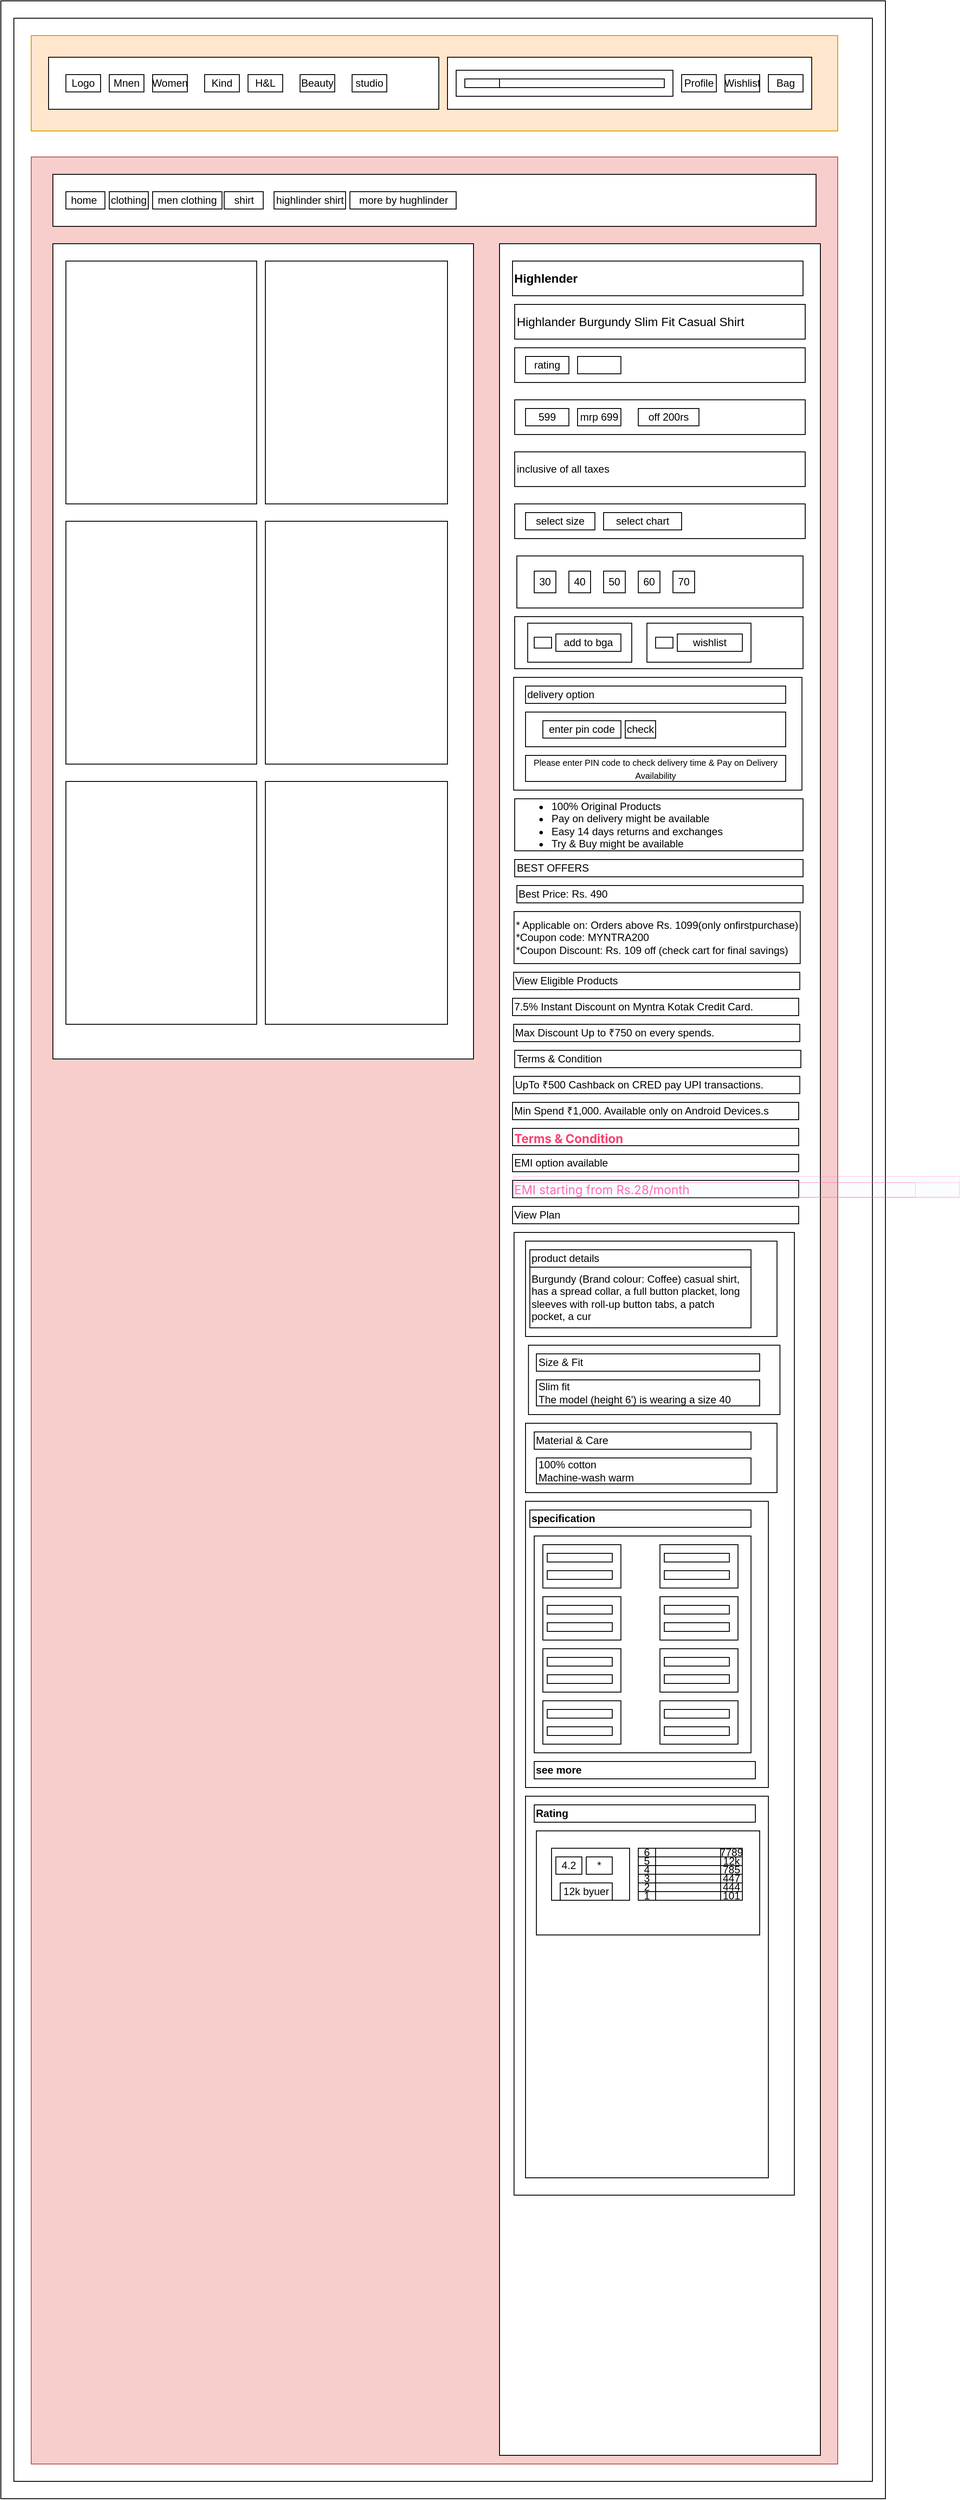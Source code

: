 <mxfile version="21.6.8" type="device">
  <diagram id="67NI3wRKLEbIiYQxz4P_" name="Page-1">
    <mxGraphModel dx="1913" dy="601" grid="1" gridSize="10" guides="1" tooltips="1" connect="1" arrows="1" fold="1" page="1" pageScale="1" pageWidth="850" pageHeight="1100" math="0" shadow="0">
      <root>
        <mxCell id="0" />
        <mxCell id="1" parent="0" />
        <mxCell id="KwiP_68rS-j3VZe4F8YW-1" value="" style="rounded=0;whiteSpace=wrap;html=1;" parent="1" vertex="1">
          <mxGeometry x="-275" y="30" width="1020" height="2880" as="geometry" />
        </mxCell>
        <mxCell id="KwiP_68rS-j3VZe4F8YW-2" value="" style="rounded=0;whiteSpace=wrap;html=1;" parent="1" vertex="1">
          <mxGeometry x="-260" y="50" width="990" height="2840" as="geometry" />
        </mxCell>
        <mxCell id="KwiP_68rS-j3VZe4F8YW-3" value="" style="rounded=0;whiteSpace=wrap;html=1;fillColor=#ffe6cc;strokeColor=#d79b00;" parent="1" vertex="1">
          <mxGeometry x="-240" y="70" width="930" height="110" as="geometry" />
        </mxCell>
        <mxCell id="KwiP_68rS-j3VZe4F8YW-4" value="" style="rounded=0;whiteSpace=wrap;html=1;" parent="1" vertex="1">
          <mxGeometry x="-220" y="95" width="450" height="60" as="geometry" />
        </mxCell>
        <mxCell id="KwiP_68rS-j3VZe4F8YW-5" value="" style="rounded=0;whiteSpace=wrap;html=1;" parent="1" vertex="1">
          <mxGeometry x="240" y="95" width="420" height="60" as="geometry" />
        </mxCell>
        <mxCell id="KwiP_68rS-j3VZe4F8YW-6" value="Mnen" style="rounded=1;whiteSpace=wrap;html=1;arcSize=0;" parent="1" vertex="1">
          <mxGeometry x="-150" y="115" width="40" height="20" as="geometry" />
        </mxCell>
        <mxCell id="KwiP_68rS-j3VZe4F8YW-7" value="Women" style="rounded=1;whiteSpace=wrap;html=1;arcSize=0;" parent="1" vertex="1">
          <mxGeometry x="-100" y="115" width="40" height="20" as="geometry" />
        </mxCell>
        <mxCell id="KwiP_68rS-j3VZe4F8YW-8" value="Kind" style="rounded=1;whiteSpace=wrap;html=1;arcSize=0;" parent="1" vertex="1">
          <mxGeometry x="-40" y="115" width="40" height="20" as="geometry" />
        </mxCell>
        <mxCell id="KwiP_68rS-j3VZe4F8YW-9" value="H&amp;amp;L" style="rounded=1;whiteSpace=wrap;html=1;arcSize=0;" parent="1" vertex="1">
          <mxGeometry x="10" y="115" width="40" height="20" as="geometry" />
        </mxCell>
        <mxCell id="KwiP_68rS-j3VZe4F8YW-10" value="Beauty" style="rounded=1;whiteSpace=wrap;html=1;arcSize=0;" parent="1" vertex="1">
          <mxGeometry x="70" y="115" width="40" height="20" as="geometry" />
        </mxCell>
        <mxCell id="KwiP_68rS-j3VZe4F8YW-11" value="studio" style="rounded=1;whiteSpace=wrap;html=1;arcSize=0;" parent="1" vertex="1">
          <mxGeometry x="130" y="115" width="40" height="20" as="geometry" />
        </mxCell>
        <mxCell id="KwiP_68rS-j3VZe4F8YW-12" value="Logo" style="rounded=1;whiteSpace=wrap;html=1;arcSize=0;" parent="1" vertex="1">
          <mxGeometry x="-200" y="115" width="40" height="20" as="geometry" />
        </mxCell>
        <mxCell id="KwiP_68rS-j3VZe4F8YW-13" value="Profile" style="rounded=1;whiteSpace=wrap;html=1;arcSize=0;" parent="1" vertex="1">
          <mxGeometry x="510" y="115" width="40" height="20" as="geometry" />
        </mxCell>
        <mxCell id="KwiP_68rS-j3VZe4F8YW-14" value="Wishlist" style="rounded=1;whiteSpace=wrap;html=1;arcSize=0;" parent="1" vertex="1">
          <mxGeometry x="560" y="115" width="40" height="20" as="geometry" />
        </mxCell>
        <mxCell id="KwiP_68rS-j3VZe4F8YW-15" value="Bag" style="rounded=1;whiteSpace=wrap;html=1;arcSize=0;" parent="1" vertex="1">
          <mxGeometry x="610" y="115" width="40" height="20" as="geometry" />
        </mxCell>
        <mxCell id="KwiP_68rS-j3VZe4F8YW-16" value="" style="rounded=0;whiteSpace=wrap;html=1;" parent="1" vertex="1">
          <mxGeometry x="250" y="110" width="250" height="30" as="geometry" />
        </mxCell>
        <mxCell id="KwiP_68rS-j3VZe4F8YW-17" value="" style="rounded=0;whiteSpace=wrap;html=1;" parent="1" vertex="1">
          <mxGeometry x="300" y="120" width="190" height="10" as="geometry" />
        </mxCell>
        <mxCell id="KwiP_68rS-j3VZe4F8YW-18" value="" style="rounded=1;whiteSpace=wrap;html=1;arcSize=0;" parent="1" vertex="1">
          <mxGeometry x="260" y="120" width="40" height="10" as="geometry" />
        </mxCell>
        <mxCell id="KwiP_68rS-j3VZe4F8YW-19" value="" style="rounded=0;whiteSpace=wrap;html=1;fillColor=#f8cecc;strokeColor=#b85450;" parent="1" vertex="1">
          <mxGeometry x="-240" y="210" width="930" height="2660" as="geometry" />
        </mxCell>
        <mxCell id="KwiP_68rS-j3VZe4F8YW-20" value="" style="rounded=0;whiteSpace=wrap;html=1;" parent="1" vertex="1">
          <mxGeometry x="-215" y="230" width="880" height="60" as="geometry" />
        </mxCell>
        <mxCell id="KwiP_68rS-j3VZe4F8YW-21" value="home&amp;nbsp;" style="rounded=0;whiteSpace=wrap;html=1;" parent="1" vertex="1">
          <mxGeometry x="-200" y="250" width="45" height="20" as="geometry" />
        </mxCell>
        <mxCell id="KwiP_68rS-j3VZe4F8YW-22" value="clothing" style="rounded=0;whiteSpace=wrap;html=1;" parent="1" vertex="1">
          <mxGeometry x="-150" y="250" width="45" height="20" as="geometry" />
        </mxCell>
        <mxCell id="KwiP_68rS-j3VZe4F8YW-23" value="men clothing" style="rounded=0;whiteSpace=wrap;html=1;" parent="1" vertex="1">
          <mxGeometry x="-100" y="250" width="80" height="20" as="geometry" />
        </mxCell>
        <mxCell id="KwiP_68rS-j3VZe4F8YW-24" value="shirt" style="rounded=0;whiteSpace=wrap;html=1;" parent="1" vertex="1">
          <mxGeometry x="-17.5" y="250" width="45" height="20" as="geometry" />
        </mxCell>
        <mxCell id="KwiP_68rS-j3VZe4F8YW-25" value="highlinder shirt" style="rounded=0;whiteSpace=wrap;html=1;" parent="1" vertex="1">
          <mxGeometry x="40" y="250" width="82.5" height="20" as="geometry" />
        </mxCell>
        <mxCell id="KwiP_68rS-j3VZe4F8YW-26" value="more by hughlinder" style="rounded=0;whiteSpace=wrap;html=1;" parent="1" vertex="1">
          <mxGeometry x="127.5" y="250" width="122.5" height="20" as="geometry" />
        </mxCell>
        <mxCell id="KwiP_68rS-j3VZe4F8YW-27" value="" style="rounded=0;whiteSpace=wrap;html=1;" parent="1" vertex="1">
          <mxGeometry x="-215" y="310" width="485" height="940" as="geometry" />
        </mxCell>
        <mxCell id="KwiP_68rS-j3VZe4F8YW-28" value="" style="rounded=0;whiteSpace=wrap;html=1;" parent="1" vertex="1">
          <mxGeometry x="300" y="310" width="370" height="2550" as="geometry" />
        </mxCell>
        <mxCell id="KwiP_68rS-j3VZe4F8YW-29" value="" style="rounded=0;whiteSpace=wrap;html=1;" parent="1" vertex="1">
          <mxGeometry x="-200" y="330" width="220" height="280" as="geometry" />
        </mxCell>
        <mxCell id="KwiP_68rS-j3VZe4F8YW-31" value="" style="rounded=0;whiteSpace=wrap;html=1;" parent="1" vertex="1">
          <mxGeometry x="30" y="330" width="210" height="280" as="geometry" />
        </mxCell>
        <mxCell id="KwiP_68rS-j3VZe4F8YW-32" value="" style="rounded=0;whiteSpace=wrap;html=1;" parent="1" vertex="1">
          <mxGeometry x="-200" y="630" width="220" height="280" as="geometry" />
        </mxCell>
        <mxCell id="KwiP_68rS-j3VZe4F8YW-33" value="" style="rounded=0;whiteSpace=wrap;html=1;" parent="1" vertex="1">
          <mxGeometry x="30" y="630" width="210" height="280" as="geometry" />
        </mxCell>
        <mxCell id="KwiP_68rS-j3VZe4F8YW-34" value="" style="rounded=0;whiteSpace=wrap;html=1;" parent="1" vertex="1">
          <mxGeometry x="-200" y="930" width="220" height="280" as="geometry" />
        </mxCell>
        <mxCell id="KwiP_68rS-j3VZe4F8YW-35" value="" style="rounded=0;whiteSpace=wrap;html=1;" parent="1" vertex="1">
          <mxGeometry x="30" y="930" width="210" height="280" as="geometry" />
        </mxCell>
        <mxCell id="KwiP_68rS-j3VZe4F8YW-36" value="&lt;font style=&quot;font-size: 14px;&quot;&gt;&lt;b&gt;Highlender&lt;/b&gt;&lt;/font&gt;" style="rounded=0;whiteSpace=wrap;html=1;align=left;" parent="1" vertex="1">
          <mxGeometry x="315" y="330" width="335" height="40" as="geometry" />
        </mxCell>
        <mxCell id="KwiP_68rS-j3VZe4F8YW-39" value="&lt;font style=&quot;font-size: 14px;&quot;&gt;Highlander Burgundy Slim Fit Casual Shirt&lt;/font&gt;" style="rounded=0;whiteSpace=wrap;html=1;align=left;" parent="1" vertex="1">
          <mxGeometry x="317.5" y="380" width="335" height="40" as="geometry" />
        </mxCell>
        <mxCell id="KwiP_68rS-j3VZe4F8YW-40" value="" style="rounded=0;whiteSpace=wrap;html=1;align=left;" parent="1" vertex="1">
          <mxGeometry x="317.5" y="430" width="335" height="40" as="geometry" />
        </mxCell>
        <mxCell id="KwiP_68rS-j3VZe4F8YW-41" value="rating" style="rounded=0;whiteSpace=wrap;html=1;" parent="1" vertex="1">
          <mxGeometry x="330" y="440" width="50" height="20" as="geometry" />
        </mxCell>
        <mxCell id="KwiP_68rS-j3VZe4F8YW-42" value="" style="rounded=0;whiteSpace=wrap;html=1;" parent="1" vertex="1">
          <mxGeometry x="390" y="440" width="50" height="20" as="geometry" />
        </mxCell>
        <mxCell id="KwiP_68rS-j3VZe4F8YW-43" value="" style="rounded=0;whiteSpace=wrap;html=1;align=left;" parent="1" vertex="1">
          <mxGeometry x="317.5" y="490" width="335" height="40" as="geometry" />
        </mxCell>
        <mxCell id="KwiP_68rS-j3VZe4F8YW-44" value="599" style="rounded=0;whiteSpace=wrap;html=1;" parent="1" vertex="1">
          <mxGeometry x="330" y="500" width="50" height="20" as="geometry" />
        </mxCell>
        <mxCell id="KwiP_68rS-j3VZe4F8YW-45" value="mrp 699" style="rounded=0;whiteSpace=wrap;html=1;" parent="1" vertex="1">
          <mxGeometry x="390" y="500" width="50" height="20" as="geometry" />
        </mxCell>
        <mxCell id="KwiP_68rS-j3VZe4F8YW-46" value="off 200rs" style="rounded=0;whiteSpace=wrap;html=1;" parent="1" vertex="1">
          <mxGeometry x="460" y="500" width="70" height="20" as="geometry" />
        </mxCell>
        <mxCell id="KwiP_68rS-j3VZe4F8YW-47" value="inclusive of all taxes" style="rounded=0;whiteSpace=wrap;html=1;align=left;" parent="1" vertex="1">
          <mxGeometry x="317.5" y="550" width="335" height="40" as="geometry" />
        </mxCell>
        <mxCell id="KwiP_68rS-j3VZe4F8YW-48" value="" style="rounded=0;whiteSpace=wrap;html=1;align=left;" parent="1" vertex="1">
          <mxGeometry x="317.5" y="610" width="335" height="40" as="geometry" />
        </mxCell>
        <mxCell id="KwiP_68rS-j3VZe4F8YW-49" value="select size" style="rounded=0;whiteSpace=wrap;html=1;" parent="1" vertex="1">
          <mxGeometry x="330" y="620" width="80" height="20" as="geometry" />
        </mxCell>
        <mxCell id="KwiP_68rS-j3VZe4F8YW-50" value="select chart" style="rounded=0;whiteSpace=wrap;html=1;" parent="1" vertex="1">
          <mxGeometry x="420" y="620" width="90" height="20" as="geometry" />
        </mxCell>
        <mxCell id="KwiP_68rS-j3VZe4F8YW-52" value="" style="rounded=0;whiteSpace=wrap;html=1;" parent="1" vertex="1">
          <mxGeometry x="320" y="670" width="330" height="60" as="geometry" />
        </mxCell>
        <mxCell id="KwiP_68rS-j3VZe4F8YW-53" value="30" style="rounded=0;whiteSpace=wrap;html=1;" parent="1" vertex="1">
          <mxGeometry x="340" y="687.5" width="25" height="25" as="geometry" />
        </mxCell>
        <mxCell id="KwiP_68rS-j3VZe4F8YW-57" value="40" style="rounded=0;whiteSpace=wrap;html=1;" parent="1" vertex="1">
          <mxGeometry x="380" y="687.5" width="25" height="25" as="geometry" />
        </mxCell>
        <mxCell id="KwiP_68rS-j3VZe4F8YW-58" value="50" style="rounded=0;whiteSpace=wrap;html=1;" parent="1" vertex="1">
          <mxGeometry x="420" y="687.5" width="25" height="25" as="geometry" />
        </mxCell>
        <mxCell id="KwiP_68rS-j3VZe4F8YW-59" value="60" style="rounded=0;whiteSpace=wrap;html=1;" parent="1" vertex="1">
          <mxGeometry x="460" y="687.5" width="25" height="25" as="geometry" />
        </mxCell>
        <mxCell id="KwiP_68rS-j3VZe4F8YW-60" value="70" style="rounded=0;whiteSpace=wrap;html=1;" parent="1" vertex="1">
          <mxGeometry x="500" y="687.5" width="25" height="25" as="geometry" />
        </mxCell>
        <mxCell id="KwiP_68rS-j3VZe4F8YW-61" value="" style="rounded=0;whiteSpace=wrap;html=1;" parent="1" vertex="1">
          <mxGeometry x="317.5" y="740" width="332.5" height="60" as="geometry" />
        </mxCell>
        <mxCell id="KwiP_68rS-j3VZe4F8YW-62" value="" style="rounded=0;whiteSpace=wrap;html=1;" parent="1" vertex="1">
          <mxGeometry x="332.5" y="747.5" width="120" height="45" as="geometry" />
        </mxCell>
        <mxCell id="KwiP_68rS-j3VZe4F8YW-63" value="" style="rounded=0;whiteSpace=wrap;html=1;" parent="1" vertex="1">
          <mxGeometry x="470" y="747.5" width="120" height="45" as="geometry" />
        </mxCell>
        <mxCell id="KwiP_68rS-j3VZe4F8YW-64" value="" style="rounded=0;whiteSpace=wrap;html=1;" parent="1" vertex="1">
          <mxGeometry x="340" y="763.75" width="20" height="12.5" as="geometry" />
        </mxCell>
        <mxCell id="KwiP_68rS-j3VZe4F8YW-65" value="add to bga" style="rounded=0;whiteSpace=wrap;html=1;" parent="1" vertex="1">
          <mxGeometry x="365" y="760" width="75" height="20" as="geometry" />
        </mxCell>
        <mxCell id="KwiP_68rS-j3VZe4F8YW-66" value="" style="rounded=0;whiteSpace=wrap;html=1;" parent="1" vertex="1">
          <mxGeometry x="480" y="763.75" width="20" height="12.5" as="geometry" />
        </mxCell>
        <mxCell id="KwiP_68rS-j3VZe4F8YW-67" value="wishlist" style="rounded=0;whiteSpace=wrap;html=1;" parent="1" vertex="1">
          <mxGeometry x="505" y="760" width="75" height="20" as="geometry" />
        </mxCell>
        <mxCell id="rufRt1WmqFtUYUb8Vu8_-1" value="" style="rounded=0;whiteSpace=wrap;html=1;" vertex="1" parent="1">
          <mxGeometry x="316.25" y="810" width="332.5" height="130" as="geometry" />
        </mxCell>
        <mxCell id="rufRt1WmqFtUYUb8Vu8_-2" value="delivery option" style="rounded=0;whiteSpace=wrap;html=1;align=left;" vertex="1" parent="1">
          <mxGeometry x="330" y="820" width="300" height="20" as="geometry" />
        </mxCell>
        <mxCell id="rufRt1WmqFtUYUb8Vu8_-3" value="" style="rounded=0;whiteSpace=wrap;html=1;" vertex="1" parent="1">
          <mxGeometry x="330" y="850" width="300" height="40" as="geometry" />
        </mxCell>
        <mxCell id="rufRt1WmqFtUYUb8Vu8_-4" value="enter pin code" style="rounded=0;whiteSpace=wrap;html=1;" vertex="1" parent="1">
          <mxGeometry x="350" y="860" width="90" height="20" as="geometry" />
        </mxCell>
        <mxCell id="rufRt1WmqFtUYUb8Vu8_-5" value="check" style="rounded=0;whiteSpace=wrap;html=1;" vertex="1" parent="1">
          <mxGeometry x="445" y="860" width="35" height="20" as="geometry" />
        </mxCell>
        <mxCell id="rufRt1WmqFtUYUb8Vu8_-6" value="&lt;font style=&quot;font-size: 10px;&quot;&gt;Please enter PIN code to check delivery time &amp;amp; Pay on Delivery Availability&lt;/font&gt;" style="rounded=0;whiteSpace=wrap;html=1;" vertex="1" parent="1">
          <mxGeometry x="330" y="900" width="300" height="30" as="geometry" />
        </mxCell>
        <mxCell id="rufRt1WmqFtUYUb8Vu8_-7" value="&lt;div&gt;&lt;ul&gt;&lt;li&gt;100% Original Products&lt;/li&gt;&lt;li&gt;Pay on delivery might be available&lt;/li&gt;&lt;li&gt;Easy 14 days returns and exchanges&lt;/li&gt;&lt;li&gt;Try &amp;amp; Buy might be available&lt;/li&gt;&lt;/ul&gt;&lt;/div&gt;" style="rounded=0;whiteSpace=wrap;html=1;align=left;" vertex="1" parent="1">
          <mxGeometry x="317.5" y="950" width="332.5" height="60" as="geometry" />
        </mxCell>
        <mxCell id="rufRt1WmqFtUYUb8Vu8_-8" value="BEST OFFERS" style="rounded=0;whiteSpace=wrap;html=1;align=left;" vertex="1" parent="1">
          <mxGeometry x="317.5" y="1020" width="332.5" height="20" as="geometry" />
        </mxCell>
        <mxCell id="rufRt1WmqFtUYUb8Vu8_-9" value="Best Price: Rs. 490" style="rounded=0;whiteSpace=wrap;html=1;align=left;" vertex="1" parent="1">
          <mxGeometry x="320" y="1050" width="330" height="20" as="geometry" />
        </mxCell>
        <mxCell id="rufRt1WmqFtUYUb8Vu8_-10" value="* Applicable on: Orders above Rs. 1099(only onfirstpurchase)&lt;br&gt;*Coupon code: MYNTRA200&lt;br&gt;*Coupon Discount: Rs. 109 off (check cart for final savings)" style="rounded=0;whiteSpace=wrap;html=1;align=left;" vertex="1" parent="1">
          <mxGeometry x="316.75" y="1080" width="330" height="60" as="geometry" />
        </mxCell>
        <mxCell id="rufRt1WmqFtUYUb8Vu8_-12" value="View Eligible Products" style="rounded=0;whiteSpace=wrap;html=1;align=left;" vertex="1" parent="1">
          <mxGeometry x="316.25" y="1150" width="330" height="20" as="geometry" />
        </mxCell>
        <mxCell id="rufRt1WmqFtUYUb8Vu8_-13" value="7.5% Instant Discount on Myntra Kotak Credit Card." style="rounded=0;whiteSpace=wrap;html=1;align=left;" vertex="1" parent="1">
          <mxGeometry x="315" y="1180" width="330" height="20" as="geometry" />
        </mxCell>
        <mxCell id="rufRt1WmqFtUYUb8Vu8_-14" value="Max Discount Up to ₹750 on every spends." style="rounded=0;whiteSpace=wrap;html=1;align=left;" vertex="1" parent="1">
          <mxGeometry x="316.25" y="1210" width="330" height="20" as="geometry" />
        </mxCell>
        <mxCell id="rufRt1WmqFtUYUb8Vu8_-15" value="Terms &amp;amp; Condition" style="rounded=0;whiteSpace=wrap;html=1;align=left;" vertex="1" parent="1">
          <mxGeometry x="317.5" y="1240" width="330" height="20" as="geometry" />
        </mxCell>
        <mxCell id="rufRt1WmqFtUYUb8Vu8_-16" value="UpTo ₹500 Cashback on CRED pay UPI transactions." style="rounded=0;whiteSpace=wrap;html=1;align=left;" vertex="1" parent="1">
          <mxGeometry x="316.25" y="1270" width="330" height="20" as="geometry" />
        </mxCell>
        <mxCell id="rufRt1WmqFtUYUb8Vu8_-17" value="Min Spend ₹1,000. Available only on Android Devices.s" style="rounded=0;whiteSpace=wrap;html=1;align=left;" vertex="1" parent="1">
          <mxGeometry x="315" y="1300" width="330" height="20" as="geometry" />
        </mxCell>
        <mxCell id="rufRt1WmqFtUYUb8Vu8_-18" value="&lt;a style=&quot;box-sizing: inherit; background-color: rgba(112, 187, 255, 0.03); text-decoration-line: none; color: rgb(255, 63, 108); outline-width: 0px; display: inline-block; font-size: 14px; font-weight: 700; margin-top: 4px; cursor: pointer; font-family: Assistant, -apple-system, BlinkMacSystemFont, &amp;quot;Segoe UI&amp;quot;, Roboto, Helvetica, Arial, sans-serif; border-color: rgb(255, 105, 180) !important; outline-color: rgba(255, 105, 180, 0.25) !important; outline-style: solid !important;&quot; href=&quot;https://www.myntra.com/shop/credupi&quot; target=&quot;_blank&quot; class=&quot;pdp-offers-linkButton&quot;&gt;Terms &amp;amp; Condition&lt;/a&gt;" style="rounded=0;whiteSpace=wrap;html=1;align=left;" vertex="1" parent="1">
          <mxGeometry x="315" y="1330" width="330" height="20" as="geometry" />
        </mxCell>
        <mxCell id="rufRt1WmqFtUYUb8Vu8_-19" value="EMI option available" style="rounded=0;whiteSpace=wrap;html=1;align=left;" vertex="1" parent="1">
          <mxGeometry x="315" y="1360" width="330" height="20" as="geometry" />
        </mxCell>
        <mxCell id="rufRt1WmqFtUYUb8Vu8_-20" value="&lt;div style=&quot;box-sizing: inherit; color: rgb(255, 105, 180); background-color: rgba(112, 187, 255, 0.03); font-size: 14px; padding: 1px 0px 0px; margin: 0px; list-style: none; width: 513.047px; font-family: Assistant, -apple-system, BlinkMacSystemFont, &amp;quot;Segoe UI&amp;quot;, Roboto, Helvetica, Arial, sans-serif; border-color: rgb(255, 105, 180) !important; outline: rgba(255, 105, 180, 0.25) solid 1px !important;&quot; class=&quot;pdp-offers-offerDesc&quot;&gt;&lt;li style=&quot;box-sizing: inherit; margin: 6px 0px; border-color: rgb(255, 105, 180) !important; outline: rgba(255, 105, 180, 0.25) solid 1px !important;&quot; class=&quot;pdp-offers-extraOfferDesc&quot;&gt;&lt;div style=&quot;box-sizing: inherit; display: inline-block; vertical-align: top; width: 461.734px; border-color: rgb(255, 105, 180) !important; outline: rgba(255, 105, 180, 0.25) solid 1px !important;&quot; class=&quot;pdp-offers-labelMarkup&quot;&gt;EMI starting from Rs.28/month&lt;/div&gt;&lt;/li&gt;&lt;li&gt;&lt;/li&gt;&lt;/div&gt;" style="rounded=0;whiteSpace=wrap;html=1;align=left;" vertex="1" parent="1">
          <mxGeometry x="315" y="1390" width="330" height="20" as="geometry" />
        </mxCell>
        <mxCell id="rufRt1WmqFtUYUb8Vu8_-21" value="View Plan" style="rounded=0;whiteSpace=wrap;html=1;align=left;" vertex="1" parent="1">
          <mxGeometry x="315" y="1420" width="330" height="20" as="geometry" />
        </mxCell>
        <mxCell id="rufRt1WmqFtUYUb8Vu8_-22" value="" style="rounded=0;whiteSpace=wrap;html=1;" vertex="1" parent="1">
          <mxGeometry x="316.75" y="1450" width="323.25" height="1110" as="geometry" />
        </mxCell>
        <mxCell id="rufRt1WmqFtUYUb8Vu8_-23" value="" style="rounded=0;whiteSpace=wrap;html=1;" vertex="1" parent="1">
          <mxGeometry x="330" y="1460" width="290" height="110" as="geometry" />
        </mxCell>
        <mxCell id="rufRt1WmqFtUYUb8Vu8_-24" value="" style="rounded=0;whiteSpace=wrap;html=1;" vertex="1" parent="1">
          <mxGeometry x="333.38" y="1580" width="290" height="80" as="geometry" />
        </mxCell>
        <mxCell id="rufRt1WmqFtUYUb8Vu8_-25" value="" style="rounded=0;whiteSpace=wrap;html=1;" vertex="1" parent="1">
          <mxGeometry x="330" y="1670" width="290" height="80" as="geometry" />
        </mxCell>
        <mxCell id="rufRt1WmqFtUYUb8Vu8_-26" value="product details" style="rounded=0;whiteSpace=wrap;html=1;align=left;" vertex="1" parent="1">
          <mxGeometry x="335" y="1470" width="255" height="20" as="geometry" />
        </mxCell>
        <mxCell id="rufRt1WmqFtUYUb8Vu8_-27" value="Burgundy (Brand colour: Coffee) casual shirt, has a spread collar, a full button placket, long sleeves with roll-up button tabs, a patch pocket,&amp;nbsp;a cur" style="rounded=0;whiteSpace=wrap;html=1;align=left;" vertex="1" parent="1">
          <mxGeometry x="335" y="1490" width="255" height="70" as="geometry" />
        </mxCell>
        <mxCell id="rufRt1WmqFtUYUb8Vu8_-28" value="Size &amp;amp; Fit" style="rounded=0;whiteSpace=wrap;html=1;align=left;" vertex="1" parent="1">
          <mxGeometry x="342.5" y="1590" width="257.5" height="20" as="geometry" />
        </mxCell>
        <mxCell id="rufRt1WmqFtUYUb8Vu8_-29" value="Slim fit &lt;br&gt;The model (height 6&#39;) is wearing a size 40" style="rounded=0;whiteSpace=wrap;html=1;align=left;" vertex="1" parent="1">
          <mxGeometry x="342.5" y="1620" width="257.5" height="30" as="geometry" />
        </mxCell>
        <mxCell id="rufRt1WmqFtUYUb8Vu8_-30" value="Material &amp;amp; Care" style="rounded=0;whiteSpace=wrap;html=1;align=left;" vertex="1" parent="1">
          <mxGeometry x="340" y="1680" width="250" height="20" as="geometry" />
        </mxCell>
        <mxCell id="rufRt1WmqFtUYUb8Vu8_-31" value="100% cotton &lt;br&gt;Machine-wash warm" style="rounded=0;whiteSpace=wrap;html=1;align=left;" vertex="1" parent="1">
          <mxGeometry x="342.5" y="1710" width="247.5" height="30" as="geometry" />
        </mxCell>
        <mxCell id="rufRt1WmqFtUYUb8Vu8_-32" value="" style="rounded=0;whiteSpace=wrap;html=1;" vertex="1" parent="1">
          <mxGeometry x="330" y="1760" width="280" height="330" as="geometry" />
        </mxCell>
        <mxCell id="rufRt1WmqFtUYUb8Vu8_-33" value="&lt;b&gt;specification&lt;/b&gt;" style="rounded=0;whiteSpace=wrap;html=1;align=left;" vertex="1" parent="1">
          <mxGeometry x="335" y="1770" width="255" height="20" as="geometry" />
        </mxCell>
        <mxCell id="rufRt1WmqFtUYUb8Vu8_-34" value="" style="rounded=0;whiteSpace=wrap;html=1;" vertex="1" parent="1">
          <mxGeometry x="340" y="1800" width="250" height="250" as="geometry" />
        </mxCell>
        <mxCell id="rufRt1WmqFtUYUb8Vu8_-35" value="" style="rounded=0;whiteSpace=wrap;html=1;" vertex="1" parent="1">
          <mxGeometry x="350" y="1810" width="90" height="50" as="geometry" />
        </mxCell>
        <mxCell id="rufRt1WmqFtUYUb8Vu8_-37" value="" style="rounded=0;whiteSpace=wrap;html=1;" vertex="1" parent="1">
          <mxGeometry x="355" y="1820" width="75" height="10" as="geometry" />
        </mxCell>
        <mxCell id="rufRt1WmqFtUYUb8Vu8_-39" value="" style="rounded=0;whiteSpace=wrap;html=1;" vertex="1" parent="1">
          <mxGeometry x="355" y="1840" width="75" height="10" as="geometry" />
        </mxCell>
        <mxCell id="rufRt1WmqFtUYUb8Vu8_-40" value="" style="rounded=0;whiteSpace=wrap;html=1;" vertex="1" parent="1">
          <mxGeometry x="485" y="1810" width="90" height="50" as="geometry" />
        </mxCell>
        <mxCell id="rufRt1WmqFtUYUb8Vu8_-41" value="" style="rounded=0;whiteSpace=wrap;html=1;" vertex="1" parent="1">
          <mxGeometry x="490" y="1820" width="75" height="10" as="geometry" />
        </mxCell>
        <mxCell id="rufRt1WmqFtUYUb8Vu8_-42" value="" style="rounded=0;whiteSpace=wrap;html=1;" vertex="1" parent="1">
          <mxGeometry x="490" y="1840" width="75" height="10" as="geometry" />
        </mxCell>
        <mxCell id="rufRt1WmqFtUYUb8Vu8_-43" value="" style="rounded=0;whiteSpace=wrap;html=1;" vertex="1" parent="1">
          <mxGeometry x="350" y="1870" width="90" height="50" as="geometry" />
        </mxCell>
        <mxCell id="rufRt1WmqFtUYUb8Vu8_-44" value="" style="rounded=0;whiteSpace=wrap;html=1;" vertex="1" parent="1">
          <mxGeometry x="355" y="1880" width="75" height="10" as="geometry" />
        </mxCell>
        <mxCell id="rufRt1WmqFtUYUb8Vu8_-45" value="" style="rounded=0;whiteSpace=wrap;html=1;" vertex="1" parent="1">
          <mxGeometry x="355" y="1900" width="75" height="10" as="geometry" />
        </mxCell>
        <mxCell id="rufRt1WmqFtUYUb8Vu8_-46" value="" style="rounded=0;whiteSpace=wrap;html=1;" vertex="1" parent="1">
          <mxGeometry x="485" y="1870" width="90" height="50" as="geometry" />
        </mxCell>
        <mxCell id="rufRt1WmqFtUYUb8Vu8_-47" value="" style="rounded=0;whiteSpace=wrap;html=1;" vertex="1" parent="1">
          <mxGeometry x="490" y="1880" width="75" height="10" as="geometry" />
        </mxCell>
        <mxCell id="rufRt1WmqFtUYUb8Vu8_-48" value="" style="rounded=0;whiteSpace=wrap;html=1;" vertex="1" parent="1">
          <mxGeometry x="490" y="1900" width="75" height="10" as="geometry" />
        </mxCell>
        <mxCell id="rufRt1WmqFtUYUb8Vu8_-49" value="" style="rounded=0;whiteSpace=wrap;html=1;" vertex="1" parent="1">
          <mxGeometry x="350" y="1930" width="90" height="50" as="geometry" />
        </mxCell>
        <mxCell id="rufRt1WmqFtUYUb8Vu8_-50" value="" style="rounded=0;whiteSpace=wrap;html=1;" vertex="1" parent="1">
          <mxGeometry x="355" y="1940" width="75" height="10" as="geometry" />
        </mxCell>
        <mxCell id="rufRt1WmqFtUYUb8Vu8_-51" value="" style="rounded=0;whiteSpace=wrap;html=1;" vertex="1" parent="1">
          <mxGeometry x="355" y="1960" width="75" height="10" as="geometry" />
        </mxCell>
        <mxCell id="rufRt1WmqFtUYUb8Vu8_-53" value="" style="rounded=0;whiteSpace=wrap;html=1;" vertex="1" parent="1">
          <mxGeometry x="485" y="1930" width="90" height="50" as="geometry" />
        </mxCell>
        <mxCell id="rufRt1WmqFtUYUb8Vu8_-54" value="" style="rounded=0;whiteSpace=wrap;html=1;" vertex="1" parent="1">
          <mxGeometry x="490" y="1940" width="75" height="10" as="geometry" />
        </mxCell>
        <mxCell id="rufRt1WmqFtUYUb8Vu8_-55" value="" style="rounded=0;whiteSpace=wrap;html=1;" vertex="1" parent="1">
          <mxGeometry x="490" y="1960" width="75" height="10" as="geometry" />
        </mxCell>
        <mxCell id="rufRt1WmqFtUYUb8Vu8_-56" value="" style="rounded=0;whiteSpace=wrap;html=1;" vertex="1" parent="1">
          <mxGeometry x="350" y="1990" width="90" height="50" as="geometry" />
        </mxCell>
        <mxCell id="rufRt1WmqFtUYUb8Vu8_-57" value="" style="rounded=0;whiteSpace=wrap;html=1;" vertex="1" parent="1">
          <mxGeometry x="355" y="2000" width="75" height="10" as="geometry" />
        </mxCell>
        <mxCell id="rufRt1WmqFtUYUb8Vu8_-58" value="" style="rounded=0;whiteSpace=wrap;html=1;" vertex="1" parent="1">
          <mxGeometry x="355" y="2020" width="75" height="10" as="geometry" />
        </mxCell>
        <mxCell id="rufRt1WmqFtUYUb8Vu8_-59" value="" style="rounded=0;whiteSpace=wrap;html=1;" vertex="1" parent="1">
          <mxGeometry x="485" y="1990" width="90" height="50" as="geometry" />
        </mxCell>
        <mxCell id="rufRt1WmqFtUYUb8Vu8_-60" value="" style="rounded=0;whiteSpace=wrap;html=1;" vertex="1" parent="1">
          <mxGeometry x="490" y="2000" width="75" height="10" as="geometry" />
        </mxCell>
        <mxCell id="rufRt1WmqFtUYUb8Vu8_-61" value="" style="rounded=0;whiteSpace=wrap;html=1;" vertex="1" parent="1">
          <mxGeometry x="490" y="2020" width="75" height="10" as="geometry" />
        </mxCell>
        <mxCell id="rufRt1WmqFtUYUb8Vu8_-63" value="&lt;b&gt;see more&lt;/b&gt;" style="rounded=0;whiteSpace=wrap;html=1;align=left;" vertex="1" parent="1">
          <mxGeometry x="340" y="2060" width="255" height="20" as="geometry" />
        </mxCell>
        <mxCell id="rufRt1WmqFtUYUb8Vu8_-64" value="" style="rounded=0;whiteSpace=wrap;html=1;" vertex="1" parent="1">
          <mxGeometry x="330" y="2100" width="280" height="440" as="geometry" />
        </mxCell>
        <mxCell id="rufRt1WmqFtUYUb8Vu8_-65" value="&lt;b&gt;Rating&lt;/b&gt;" style="rounded=0;whiteSpace=wrap;html=1;align=left;" vertex="1" parent="1">
          <mxGeometry x="340" y="2110" width="255" height="20" as="geometry" />
        </mxCell>
        <mxCell id="rufRt1WmqFtUYUb8Vu8_-66" value="" style="rounded=0;whiteSpace=wrap;html=1;" vertex="1" parent="1">
          <mxGeometry x="342.5" y="2140" width="257.5" height="120" as="geometry" />
        </mxCell>
        <mxCell id="rufRt1WmqFtUYUb8Vu8_-67" value="" style="rounded=0;whiteSpace=wrap;html=1;" vertex="1" parent="1">
          <mxGeometry x="360" y="2160" width="90" height="60" as="geometry" />
        </mxCell>
        <mxCell id="rufRt1WmqFtUYUb8Vu8_-68" value="" style="rounded=0;whiteSpace=wrap;html=1;" vertex="1" parent="1">
          <mxGeometry x="460" y="2160" width="120" height="60" as="geometry" />
        </mxCell>
        <mxCell id="rufRt1WmqFtUYUb8Vu8_-69" value="4.2" style="rounded=0;whiteSpace=wrap;html=1;" vertex="1" parent="1">
          <mxGeometry x="365" y="2170" width="30" height="20" as="geometry" />
        </mxCell>
        <mxCell id="rufRt1WmqFtUYUb8Vu8_-70" value="*" style="rounded=0;whiteSpace=wrap;html=1;" vertex="1" parent="1">
          <mxGeometry x="400" y="2170" width="30" height="20" as="geometry" />
        </mxCell>
        <mxCell id="rufRt1WmqFtUYUb8Vu8_-71" value="12k byuer" style="rounded=0;whiteSpace=wrap;html=1;" vertex="1" parent="1">
          <mxGeometry x="370" y="2200" width="60" height="20" as="geometry" />
        </mxCell>
        <mxCell id="rufRt1WmqFtUYUb8Vu8_-74" value="" style="rounded=0;whiteSpace=wrap;html=1;" vertex="1" parent="1">
          <mxGeometry x="460" y="2160" width="120" height="10" as="geometry" />
        </mxCell>
        <mxCell id="rufRt1WmqFtUYUb8Vu8_-75" value="" style="rounded=0;whiteSpace=wrap;html=1;" vertex="1" parent="1">
          <mxGeometry x="460" y="2170" width="120" height="10" as="geometry" />
        </mxCell>
        <mxCell id="rufRt1WmqFtUYUb8Vu8_-76" value="" style="rounded=0;whiteSpace=wrap;html=1;" vertex="1" parent="1">
          <mxGeometry x="460" y="2180" width="120" height="10" as="geometry" />
        </mxCell>
        <mxCell id="rufRt1WmqFtUYUb8Vu8_-77" value="" style="rounded=0;whiteSpace=wrap;html=1;" vertex="1" parent="1">
          <mxGeometry x="460" y="2190" width="120" height="10" as="geometry" />
        </mxCell>
        <mxCell id="rufRt1WmqFtUYUb8Vu8_-78" value="" style="rounded=0;whiteSpace=wrap;html=1;" vertex="1" parent="1">
          <mxGeometry x="460" y="2200" width="120" height="10" as="geometry" />
        </mxCell>
        <mxCell id="rufRt1WmqFtUYUb8Vu8_-79" value="6" style="rounded=0;whiteSpace=wrap;html=1;" vertex="1" parent="1">
          <mxGeometry x="460" y="2160" width="20" height="10" as="geometry" />
        </mxCell>
        <mxCell id="rufRt1WmqFtUYUb8Vu8_-80" value="5" style="rounded=0;whiteSpace=wrap;html=1;" vertex="1" parent="1">
          <mxGeometry x="460" y="2170" width="20" height="10" as="geometry" />
        </mxCell>
        <mxCell id="rufRt1WmqFtUYUb8Vu8_-81" value="4" style="rounded=0;whiteSpace=wrap;html=1;" vertex="1" parent="1">
          <mxGeometry x="460" y="2180" width="20" height="10" as="geometry" />
        </mxCell>
        <mxCell id="rufRt1WmqFtUYUb8Vu8_-85" style="edgeStyle=orthogonalEdgeStyle;rounded=0;orthogonalLoop=1;jettySize=auto;html=1;exitX=0.5;exitY=0;exitDx=0;exitDy=0;entryX=0.51;entryY=-1;entryDx=0;entryDy=0;entryPerimeter=0;" edge="1" parent="1" source="rufRt1WmqFtUYUb8Vu8_-82" target="rufRt1WmqFtUYUb8Vu8_-83">
          <mxGeometry relative="1" as="geometry" />
        </mxCell>
        <mxCell id="rufRt1WmqFtUYUb8Vu8_-82" value="3" style="rounded=0;whiteSpace=wrap;html=1;" vertex="1" parent="1">
          <mxGeometry x="460" y="2190" width="20" height="10" as="geometry" />
        </mxCell>
        <mxCell id="rufRt1WmqFtUYUb8Vu8_-83" value="2" style="rounded=0;whiteSpace=wrap;html=1;" vertex="1" parent="1">
          <mxGeometry x="460" y="2200" width="20" height="10" as="geometry" />
        </mxCell>
        <mxCell id="rufRt1WmqFtUYUb8Vu8_-84" value="1" style="rounded=0;whiteSpace=wrap;html=1;" vertex="1" parent="1">
          <mxGeometry x="460" y="2210" width="20" height="10" as="geometry" />
        </mxCell>
        <mxCell id="rufRt1WmqFtUYUb8Vu8_-87" value="7789" style="rounded=0;whiteSpace=wrap;html=1;" vertex="1" parent="1">
          <mxGeometry x="555" y="2160" width="25" height="10" as="geometry" />
        </mxCell>
        <mxCell id="rufRt1WmqFtUYUb8Vu8_-88" value="12k" style="rounded=0;whiteSpace=wrap;html=1;" vertex="1" parent="1">
          <mxGeometry x="555" y="2170" width="25" height="10" as="geometry" />
        </mxCell>
        <mxCell id="rufRt1WmqFtUYUb8Vu8_-89" value="785" style="rounded=0;whiteSpace=wrap;html=1;" vertex="1" parent="1">
          <mxGeometry x="555" y="2180" width="25" height="10" as="geometry" />
        </mxCell>
        <mxCell id="rufRt1WmqFtUYUb8Vu8_-90" value="447" style="rounded=0;whiteSpace=wrap;html=1;" vertex="1" parent="1">
          <mxGeometry x="555" y="2190" width="25" height="10" as="geometry" />
        </mxCell>
        <mxCell id="rufRt1WmqFtUYUb8Vu8_-91" value="444" style="rounded=0;whiteSpace=wrap;html=1;" vertex="1" parent="1">
          <mxGeometry x="555" y="2200" width="25" height="10" as="geometry" />
        </mxCell>
        <mxCell id="rufRt1WmqFtUYUb8Vu8_-92" value="101" style="rounded=0;whiteSpace=wrap;html=1;" vertex="1" parent="1">
          <mxGeometry x="555" y="2210" width="25" height="10" as="geometry" />
        </mxCell>
      </root>
    </mxGraphModel>
  </diagram>
</mxfile>
